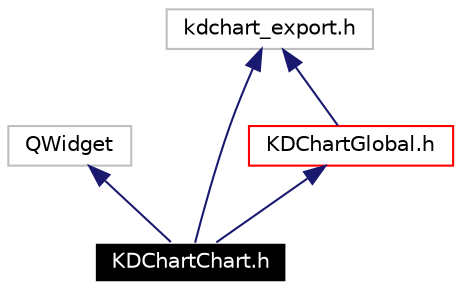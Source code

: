 digraph G
{
  edge [fontname="Helvetica",fontsize=10,labelfontname="Helvetica",labelfontsize=10];
  node [fontname="Helvetica",fontsize=10,shape=record];
  Node1345 [label="KDChartChart.h",height=0.2,width=0.4,color="white", fillcolor="black", style="filled" fontcolor="white"];
  Node1346 -> Node1345 [dir=back,color="midnightblue",fontsize=10,style="solid",fontname="Helvetica"];
  Node1346 [label="QWidget",height=0.2,width=0.4,color="grey75"];
  Node1347 -> Node1345 [dir=back,color="midnightblue",fontsize=10,style="solid",fontname="Helvetica"];
  Node1347 [label="kdchart_export.h",height=0.2,width=0.4,color="grey75"];
  Node1348 -> Node1345 [dir=back,color="midnightblue",fontsize=10,style="solid",fontname="Helvetica"];
  Node1348 [label="KDChartGlobal.h",height=0.2,width=0.4,color="red",URL="$_k_d_chart_global_8h.html"];
  Node1347 -> Node1348 [dir=back,color="midnightblue",fontsize=10,style="solid",fontname="Helvetica"];
}
